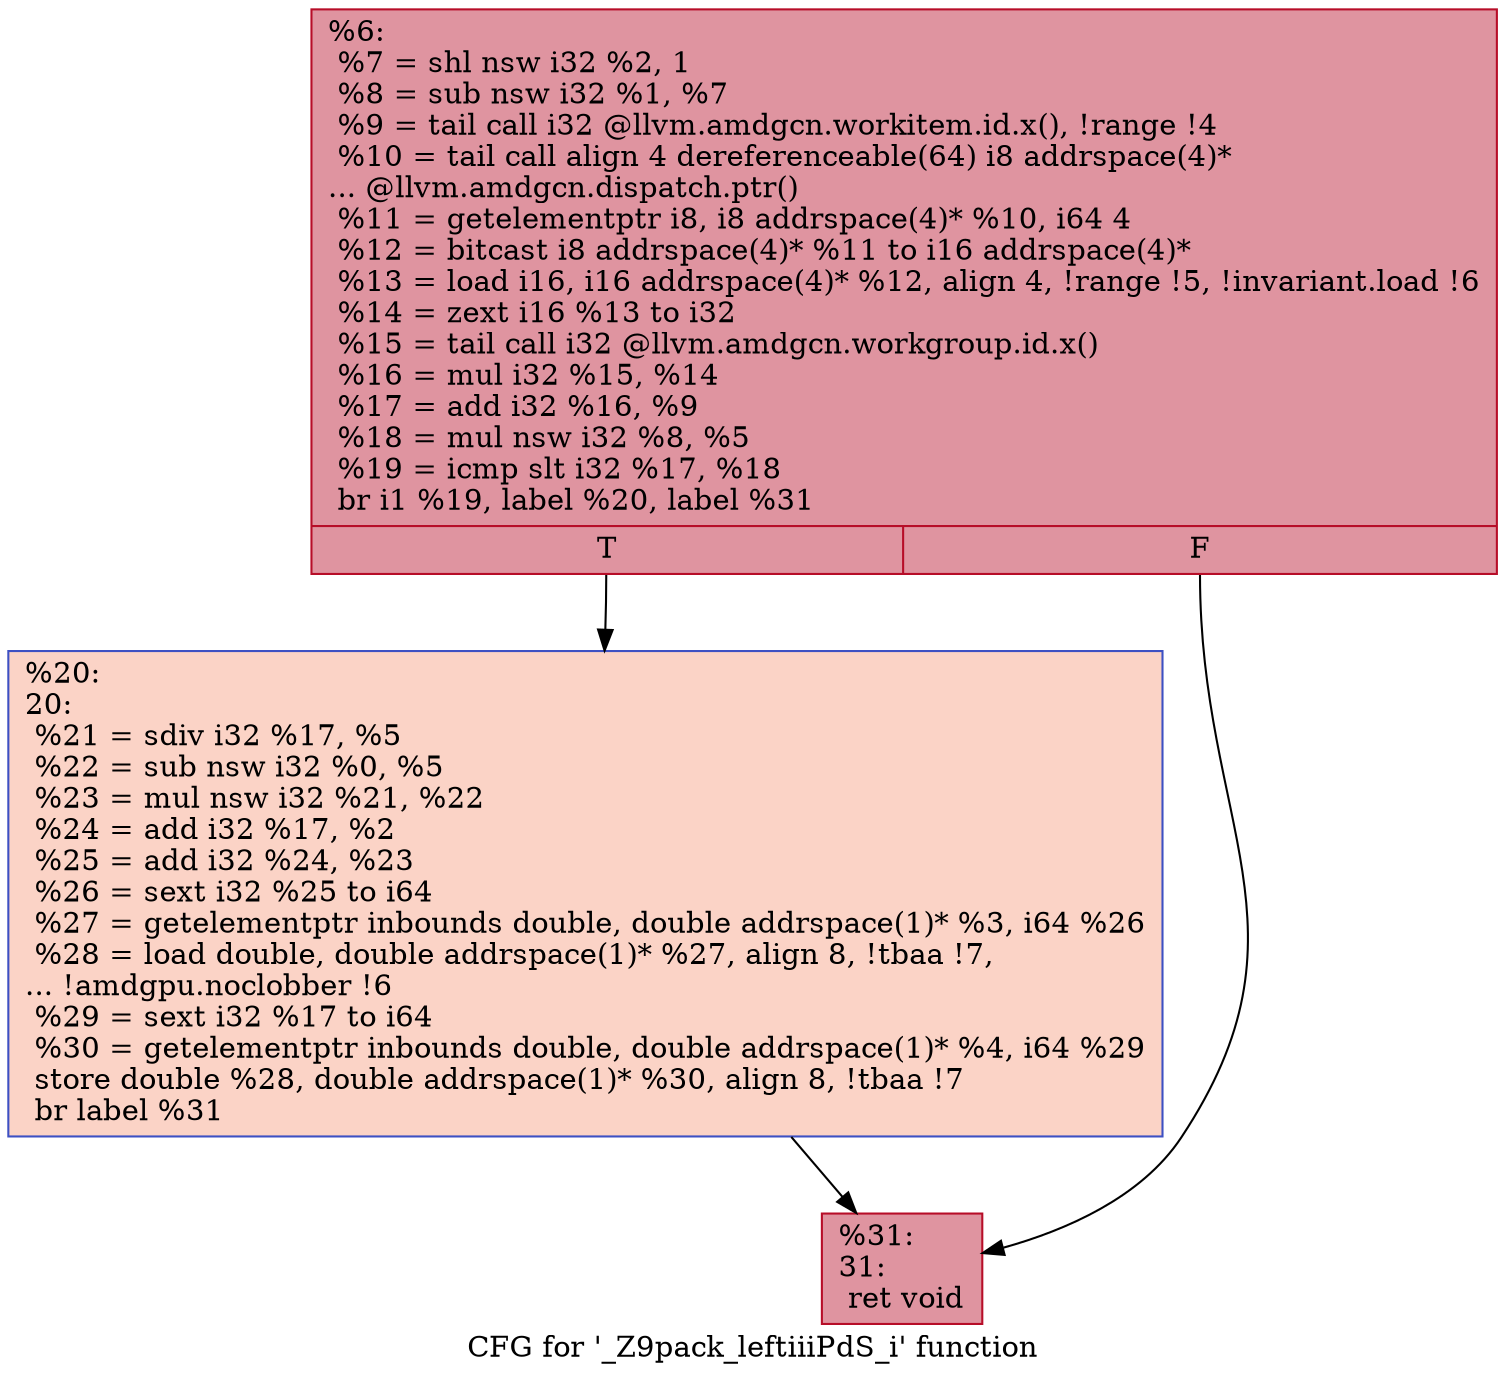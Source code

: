 digraph "CFG for '_Z9pack_leftiiiPdS_i' function" {
	label="CFG for '_Z9pack_leftiiiPdS_i' function";

	Node0x481f1c0 [shape=record,color="#b70d28ff", style=filled, fillcolor="#b70d2870",label="{%6:\l  %7 = shl nsw i32 %2, 1\l  %8 = sub nsw i32 %1, %7\l  %9 = tail call i32 @llvm.amdgcn.workitem.id.x(), !range !4\l  %10 = tail call align 4 dereferenceable(64) i8 addrspace(4)*\l... @llvm.amdgcn.dispatch.ptr()\l  %11 = getelementptr i8, i8 addrspace(4)* %10, i64 4\l  %12 = bitcast i8 addrspace(4)* %11 to i16 addrspace(4)*\l  %13 = load i16, i16 addrspace(4)* %12, align 4, !range !5, !invariant.load !6\l  %14 = zext i16 %13 to i32\l  %15 = tail call i32 @llvm.amdgcn.workgroup.id.x()\l  %16 = mul i32 %15, %14\l  %17 = add i32 %16, %9\l  %18 = mul nsw i32 %8, %5\l  %19 = icmp slt i32 %17, %18\l  br i1 %19, label %20, label %31\l|{<s0>T|<s1>F}}"];
	Node0x481f1c0:s0 -> Node0x48212b0;
	Node0x481f1c0:s1 -> Node0x4821340;
	Node0x48212b0 [shape=record,color="#3d50c3ff", style=filled, fillcolor="#f59c7d70",label="{%20:\l20:                                               \l  %21 = sdiv i32 %17, %5\l  %22 = sub nsw i32 %0, %5\l  %23 = mul nsw i32 %21, %22\l  %24 = add i32 %17, %2\l  %25 = add i32 %24, %23\l  %26 = sext i32 %25 to i64\l  %27 = getelementptr inbounds double, double addrspace(1)* %3, i64 %26\l  %28 = load double, double addrspace(1)* %27, align 8, !tbaa !7,\l... !amdgpu.noclobber !6\l  %29 = sext i32 %17 to i64\l  %30 = getelementptr inbounds double, double addrspace(1)* %4, i64 %29\l  store double %28, double addrspace(1)* %30, align 8, !tbaa !7\l  br label %31\l}"];
	Node0x48212b0 -> Node0x4821340;
	Node0x4821340 [shape=record,color="#b70d28ff", style=filled, fillcolor="#b70d2870",label="{%31:\l31:                                               \l  ret void\l}"];
}
